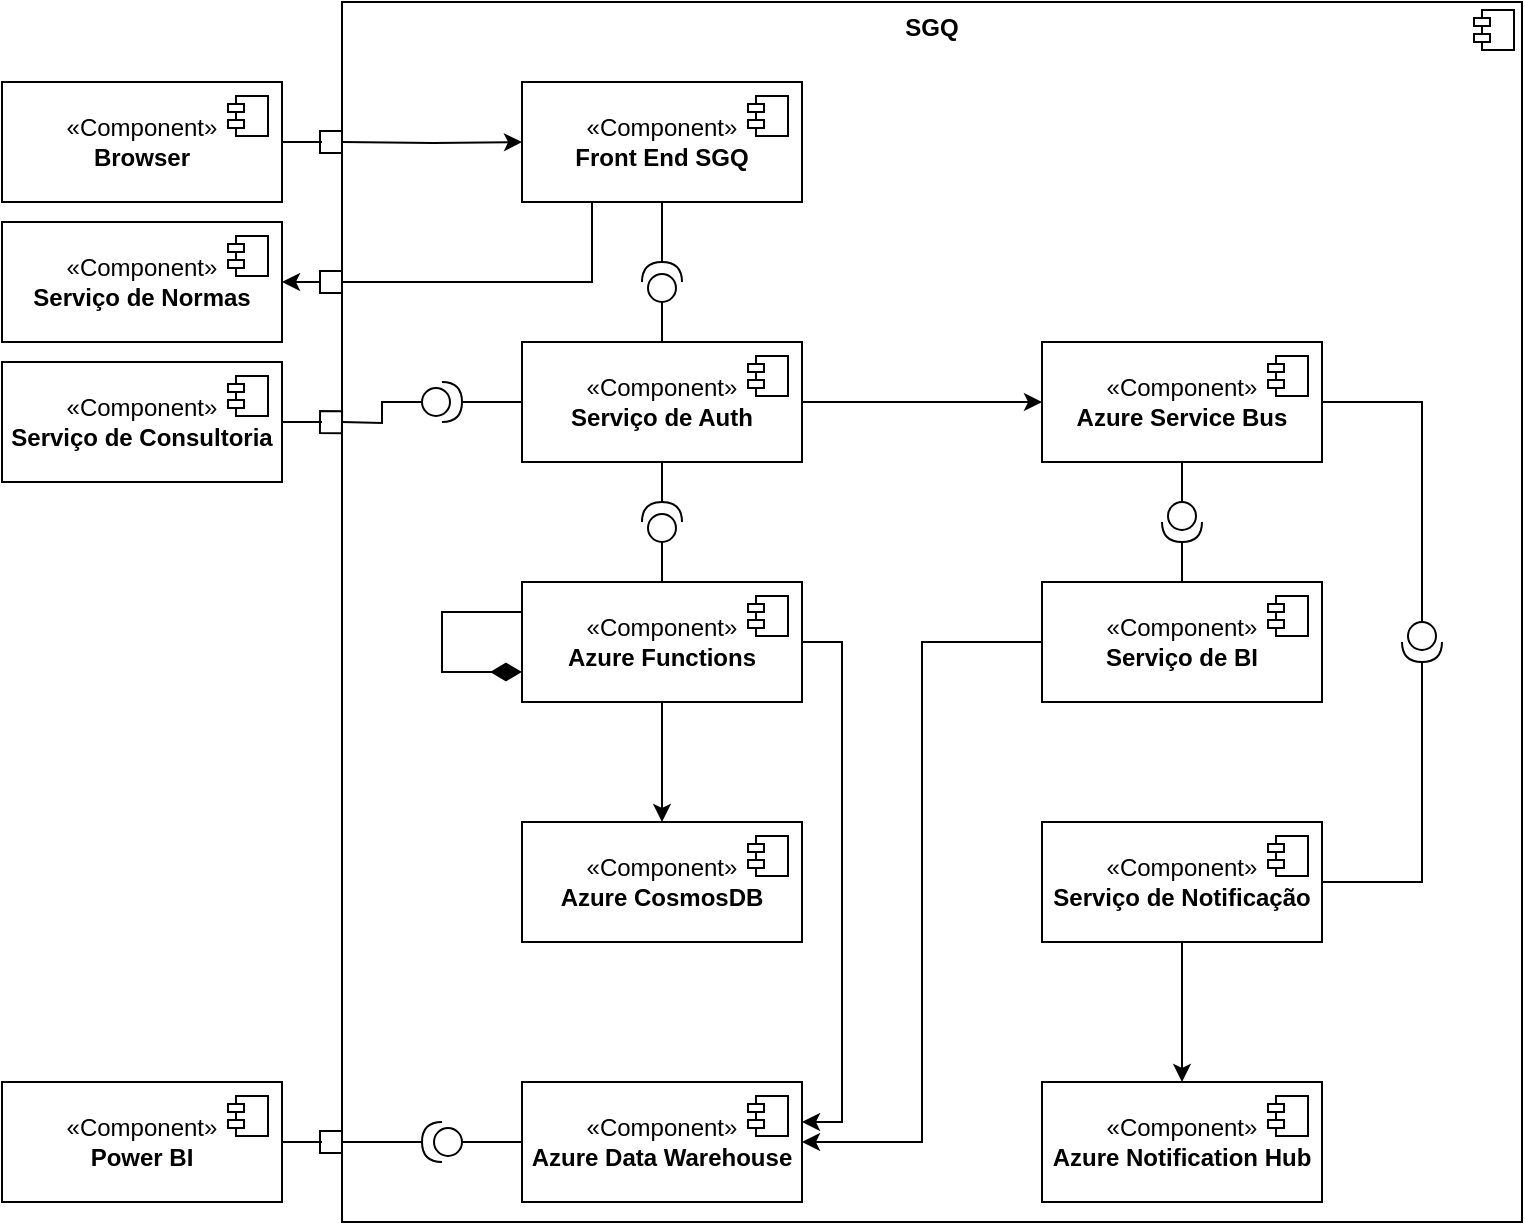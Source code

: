 <mxfile version="21.6.8" type="device">
  <diagram name="Page-1" id="QEnZ50NGrZXmXA_T2Dn9">
    <mxGraphModel dx="792" dy="820" grid="1" gridSize="10" guides="1" tooltips="1" connect="1" arrows="1" fold="1" page="1" pageScale="1" pageWidth="850" pageHeight="1100" math="0" shadow="0">
      <root>
        <mxCell id="0" />
        <mxCell id="1" parent="0" />
        <mxCell id="fjrpFu26XK2dvU8WxlA9-30" value="&lt;p style=&quot;margin:0px;margin-top:6px;text-align:center;&quot;&gt;&lt;b&gt;SGQ&lt;/b&gt;&lt;/p&gt;" style="align=left;overflow=fill;html=1;dropTarget=0;whiteSpace=wrap;" parent="1" vertex="1">
          <mxGeometry x="240" y="90" width="590" height="610" as="geometry" />
        </mxCell>
        <mxCell id="fjrpFu26XK2dvU8WxlA9-31" value="" style="shape=component;jettyWidth=8;jettyHeight=4;" parent="fjrpFu26XK2dvU8WxlA9-30" vertex="1">
          <mxGeometry x="1" width="20" height="20" relative="1" as="geometry">
            <mxPoint x="-24" y="4" as="offset" />
          </mxGeometry>
        </mxCell>
        <mxCell id="fjrpFu26XK2dvU8WxlA9-43" style="edgeStyle=orthogonalEdgeStyle;rounded=0;orthogonalLoop=1;jettySize=auto;html=1;endArrow=box;endFill=0;endSize=9;" parent="1" source="fjrpFu26XK2dvU8WxlA9-1" edge="1">
          <mxGeometry relative="1" as="geometry">
            <mxPoint x="240" y="160" as="targetPoint" />
          </mxGeometry>
        </mxCell>
        <mxCell id="fjrpFu26XK2dvU8WxlA9-1" value="«Component»&lt;br&gt;&lt;b&gt;Browser&lt;/b&gt;" style="html=1;dropTarget=0;whiteSpace=wrap;" parent="1" vertex="1">
          <mxGeometry x="70" y="130" width="140" height="60" as="geometry" />
        </mxCell>
        <mxCell id="fjrpFu26XK2dvU8WxlA9-2" value="" style="shape=module;jettyWidth=8;jettyHeight=4;" parent="fjrpFu26XK2dvU8WxlA9-1" vertex="1">
          <mxGeometry x="1" width="20" height="20" relative="1" as="geometry">
            <mxPoint x="-27" y="7" as="offset" />
          </mxGeometry>
        </mxCell>
        <mxCell id="fjrpFu26XK2dvU8WxlA9-44" style="edgeStyle=orthogonalEdgeStyle;rounded=0;orthogonalLoop=1;jettySize=auto;html=1;" parent="1" target="fjrpFu26XK2dvU8WxlA9-3" edge="1">
          <mxGeometry relative="1" as="geometry">
            <mxPoint x="240" y="160" as="sourcePoint" />
          </mxGeometry>
        </mxCell>
        <mxCell id="fjrpFu26XK2dvU8WxlA9-45" style="edgeStyle=orthogonalEdgeStyle;rounded=0;orthogonalLoop=1;jettySize=auto;html=1;entryX=1;entryY=0.5;entryDx=0;entryDy=0;entryPerimeter=0;endArrow=none;endFill=0;" parent="1" source="fjrpFu26XK2dvU8WxlA9-3" target="fjrpFu26XK2dvU8WxlA9-26" edge="1">
          <mxGeometry relative="1" as="geometry" />
        </mxCell>
        <mxCell id="qVkK7XoUrb5bBPa8y1AA-3" style="edgeStyle=orthogonalEdgeStyle;rounded=0;orthogonalLoop=1;jettySize=auto;html=1;exitX=0.25;exitY=1;exitDx=0;exitDy=0;entryX=0.25;entryY=1;entryDx=0;entryDy=0;endArrow=none;endFill=0;" parent="1" edge="1" source="fjrpFu26XK2dvU8WxlA9-3">
          <mxGeometry relative="1" as="geometry">
            <mxPoint x="365" y="200" as="sourcePoint" />
            <mxPoint x="240" y="230" as="targetPoint" />
            <Array as="points">
              <mxPoint x="365" y="230" />
            </Array>
          </mxGeometry>
        </mxCell>
        <mxCell id="fjrpFu26XK2dvU8WxlA9-3" value="«Component»&lt;br&gt;&lt;b&gt;Front End SGQ&lt;/b&gt;" style="html=1;dropTarget=0;whiteSpace=wrap;" parent="1" vertex="1">
          <mxGeometry x="330" y="130" width="140" height="60" as="geometry" />
        </mxCell>
        <mxCell id="fjrpFu26XK2dvU8WxlA9-4" value="" style="shape=module;jettyWidth=8;jettyHeight=4;" parent="fjrpFu26XK2dvU8WxlA9-3" vertex="1">
          <mxGeometry x="1" width="20" height="20" relative="1" as="geometry">
            <mxPoint x="-27" y="7" as="offset" />
          </mxGeometry>
        </mxCell>
        <mxCell id="fjrpFu26XK2dvU8WxlA9-39" style="edgeStyle=orthogonalEdgeStyle;rounded=0;orthogonalLoop=1;jettySize=auto;html=1;endArrow=box;endFill=0;endSize=9;entryX=0;entryY=0.328;entryDx=0;entryDy=0;entryPerimeter=0;startArrow=classic;startFill=1;" parent="1" edge="1">
          <mxGeometry relative="1" as="geometry">
            <mxPoint x="240" y="230.08" as="targetPoint" />
            <mxPoint x="210" y="230" as="sourcePoint" />
          </mxGeometry>
        </mxCell>
        <mxCell id="fjrpFu26XK2dvU8WxlA9-5" value="«Component»&lt;br&gt;&lt;b&gt;Serviço de Normas&lt;/b&gt;" style="html=1;dropTarget=0;whiteSpace=wrap;" parent="1" vertex="1">
          <mxGeometry x="70" y="200" width="140" height="60" as="geometry" />
        </mxCell>
        <mxCell id="fjrpFu26XK2dvU8WxlA9-6" value="" style="shape=module;jettyWidth=8;jettyHeight=4;" parent="fjrpFu26XK2dvU8WxlA9-5" vertex="1">
          <mxGeometry x="1" width="20" height="20" relative="1" as="geometry">
            <mxPoint x="-27" y="7" as="offset" />
          </mxGeometry>
        </mxCell>
        <mxCell id="fjrpFu26XK2dvU8WxlA9-47" style="edgeStyle=orthogonalEdgeStyle;rounded=0;orthogonalLoop=1;jettySize=auto;html=1;" parent="1" source="fjrpFu26XK2dvU8WxlA9-7" target="fjrpFu26XK2dvU8WxlA9-11" edge="1">
          <mxGeometry relative="1" as="geometry" />
        </mxCell>
        <mxCell id="fjrpFu26XK2dvU8WxlA9-7" value="«Component»&lt;br&gt;&lt;b&gt;Serviço de Auth&lt;/b&gt;" style="html=1;dropTarget=0;whiteSpace=wrap;" parent="1" vertex="1">
          <mxGeometry x="330" y="260" width="140" height="60" as="geometry" />
        </mxCell>
        <mxCell id="fjrpFu26XK2dvU8WxlA9-8" value="" style="shape=module;jettyWidth=8;jettyHeight=4;" parent="fjrpFu26XK2dvU8WxlA9-7" vertex="1">
          <mxGeometry x="1" width="20" height="20" relative="1" as="geometry">
            <mxPoint x="-27" y="7" as="offset" />
          </mxGeometry>
        </mxCell>
        <mxCell id="fjrpFu26XK2dvU8WxlA9-9" value="«Component»&lt;br&gt;&lt;b&gt;Azure CosmosDB&lt;/b&gt;" style="html=1;dropTarget=0;whiteSpace=wrap;" parent="1" vertex="1">
          <mxGeometry x="330" y="500" width="140" height="60" as="geometry" />
        </mxCell>
        <mxCell id="fjrpFu26XK2dvU8WxlA9-10" value="" style="shape=module;jettyWidth=8;jettyHeight=4;" parent="fjrpFu26XK2dvU8WxlA9-9" vertex="1">
          <mxGeometry x="1" width="20" height="20" relative="1" as="geometry">
            <mxPoint x="-27" y="7" as="offset" />
          </mxGeometry>
        </mxCell>
        <mxCell id="fjrpFu26XK2dvU8WxlA9-54" style="edgeStyle=orthogonalEdgeStyle;rounded=0;orthogonalLoop=1;jettySize=auto;html=1;entryX=0;entryY=0.5;entryDx=0;entryDy=0;entryPerimeter=0;endArrow=none;endFill=0;" parent="1" source="fjrpFu26XK2dvU8WxlA9-11" target="fjrpFu26XK2dvU8WxlA9-53" edge="1">
          <mxGeometry relative="1" as="geometry" />
        </mxCell>
        <mxCell id="fjrpFu26XK2dvU8WxlA9-11" value="«Component»&lt;br&gt;&lt;b&gt;Azure Service Bus&lt;/b&gt;" style="html=1;dropTarget=0;whiteSpace=wrap;" parent="1" vertex="1">
          <mxGeometry x="590" y="260" width="140" height="60" as="geometry" />
        </mxCell>
        <mxCell id="fjrpFu26XK2dvU8WxlA9-12" value="" style="shape=module;jettyWidth=8;jettyHeight=4;" parent="fjrpFu26XK2dvU8WxlA9-11" vertex="1">
          <mxGeometry x="1" width="20" height="20" relative="1" as="geometry">
            <mxPoint x="-27" y="7" as="offset" />
          </mxGeometry>
        </mxCell>
        <mxCell id="fjrpFu26XK2dvU8WxlA9-49" style="edgeStyle=orthogonalEdgeStyle;rounded=0;orthogonalLoop=1;jettySize=auto;html=1;entryX=1;entryY=0.5;entryDx=0;entryDy=0;" parent="1" source="fjrpFu26XK2dvU8WxlA9-13" target="fjrpFu26XK2dvU8WxlA9-21" edge="1">
          <mxGeometry relative="1" as="geometry" />
        </mxCell>
        <mxCell id="fjrpFu26XK2dvU8WxlA9-13" value="«Component»&lt;br&gt;&lt;b&gt;Serviço de BI&lt;/b&gt;" style="html=1;dropTarget=0;whiteSpace=wrap;" parent="1" vertex="1">
          <mxGeometry x="590" y="380" width="140" height="60" as="geometry" />
        </mxCell>
        <mxCell id="fjrpFu26XK2dvU8WxlA9-14" value="" style="shape=module;jettyWidth=8;jettyHeight=4;" parent="fjrpFu26XK2dvU8WxlA9-13" vertex="1">
          <mxGeometry x="1" width="20" height="20" relative="1" as="geometry">
            <mxPoint x="-27" y="7" as="offset" />
          </mxGeometry>
        </mxCell>
        <mxCell id="fjrpFu26XK2dvU8WxlA9-65" style="edgeStyle=orthogonalEdgeStyle;rounded=0;orthogonalLoop=1;jettySize=auto;html=1;" parent="1" source="fjrpFu26XK2dvU8WxlA9-15" target="fjrpFu26XK2dvU8WxlA9-9" edge="1">
          <mxGeometry relative="1" as="geometry" />
        </mxCell>
        <mxCell id="fjrpFu26XK2dvU8WxlA9-15" value="«Component»&lt;br&gt;&lt;b&gt;Azure Functions&lt;/b&gt;" style="html=1;dropTarget=0;whiteSpace=wrap;" parent="1" vertex="1">
          <mxGeometry x="330" y="380" width="140" height="60" as="geometry" />
        </mxCell>
        <mxCell id="fjrpFu26XK2dvU8WxlA9-16" value="" style="shape=module;jettyWidth=8;jettyHeight=4;" parent="fjrpFu26XK2dvU8WxlA9-15" vertex="1">
          <mxGeometry x="1" width="20" height="20" relative="1" as="geometry">
            <mxPoint x="-27" y="7" as="offset" />
          </mxGeometry>
        </mxCell>
        <mxCell id="fjrpFu26XK2dvU8WxlA9-48" style="edgeStyle=orthogonalEdgeStyle;rounded=0;orthogonalLoop=1;jettySize=auto;html=1;" parent="1" source="fjrpFu26XK2dvU8WxlA9-17" target="fjrpFu26XK2dvU8WxlA9-19" edge="1">
          <mxGeometry relative="1" as="geometry" />
        </mxCell>
        <mxCell id="fjrpFu26XK2dvU8WxlA9-17" value="«Component»&lt;br&gt;&lt;b&gt;Serviço de Notificação&lt;/b&gt;" style="html=1;dropTarget=0;whiteSpace=wrap;" parent="1" vertex="1">
          <mxGeometry x="590" y="500" width="140" height="60" as="geometry" />
        </mxCell>
        <mxCell id="fjrpFu26XK2dvU8WxlA9-18" value="" style="shape=module;jettyWidth=8;jettyHeight=4;" parent="fjrpFu26XK2dvU8WxlA9-17" vertex="1">
          <mxGeometry x="1" width="20" height="20" relative="1" as="geometry">
            <mxPoint x="-27" y="7" as="offset" />
          </mxGeometry>
        </mxCell>
        <mxCell id="fjrpFu26XK2dvU8WxlA9-19" value="«Component»&lt;br&gt;&lt;b&gt;Azure Notification Hub&lt;/b&gt;" style="html=1;dropTarget=0;whiteSpace=wrap;" parent="1" vertex="1">
          <mxGeometry x="590" y="630" width="140" height="60" as="geometry" />
        </mxCell>
        <mxCell id="fjrpFu26XK2dvU8WxlA9-20" value="" style="shape=module;jettyWidth=8;jettyHeight=4;" parent="fjrpFu26XK2dvU8WxlA9-19" vertex="1">
          <mxGeometry x="1" width="20" height="20" relative="1" as="geometry">
            <mxPoint x="-27" y="7" as="offset" />
          </mxGeometry>
        </mxCell>
        <mxCell id="fjrpFu26XK2dvU8WxlA9-35" style="edgeStyle=orthogonalEdgeStyle;rounded=0;orthogonalLoop=1;jettySize=auto;html=1;entryX=0;entryY=0.5;entryDx=0;entryDy=0;entryPerimeter=0;endArrow=none;endFill=0;" parent="1" source="fjrpFu26XK2dvU8WxlA9-21" target="fjrpFu26XK2dvU8WxlA9-25" edge="1">
          <mxGeometry relative="1" as="geometry" />
        </mxCell>
        <mxCell id="fjrpFu26XK2dvU8WxlA9-21" value="«Component»&lt;br&gt;&lt;b&gt;Azure Data Warehouse&lt;/b&gt;" style="html=1;dropTarget=0;whiteSpace=wrap;" parent="1" vertex="1">
          <mxGeometry x="330" y="630" width="140" height="60" as="geometry" />
        </mxCell>
        <mxCell id="fjrpFu26XK2dvU8WxlA9-22" value="" style="shape=module;jettyWidth=8;jettyHeight=4;" parent="fjrpFu26XK2dvU8WxlA9-21" vertex="1">
          <mxGeometry x="1" width="20" height="20" relative="1" as="geometry">
            <mxPoint x="-27" y="7" as="offset" />
          </mxGeometry>
        </mxCell>
        <mxCell id="fjrpFu26XK2dvU8WxlA9-34" style="edgeStyle=orthogonalEdgeStyle;rounded=0;orthogonalLoop=1;jettySize=auto;html=1;endArrow=box;endFill=0;endSize=9;" parent="1" source="fjrpFu26XK2dvU8WxlA9-23" edge="1">
          <mxGeometry relative="1" as="geometry">
            <mxPoint x="240" y="660" as="targetPoint" />
          </mxGeometry>
        </mxCell>
        <mxCell id="fjrpFu26XK2dvU8WxlA9-23" value="«Component»&lt;br&gt;&lt;b&gt;Power BI&lt;/b&gt;" style="html=1;dropTarget=0;whiteSpace=wrap;" parent="1" vertex="1">
          <mxGeometry x="70" y="630" width="140" height="60" as="geometry" />
        </mxCell>
        <mxCell id="fjrpFu26XK2dvU8WxlA9-24" value="" style="shape=module;jettyWidth=8;jettyHeight=4;" parent="fjrpFu26XK2dvU8WxlA9-23" vertex="1">
          <mxGeometry x="1" width="20" height="20" relative="1" as="geometry">
            <mxPoint x="-27" y="7" as="offset" />
          </mxGeometry>
        </mxCell>
        <mxCell id="fjrpFu26XK2dvU8WxlA9-36" style="edgeStyle=orthogonalEdgeStyle;rounded=0;orthogonalLoop=1;jettySize=auto;html=1;exitX=1;exitY=0.5;exitDx=0;exitDy=0;exitPerimeter=0;endArrow=none;endFill=0;" parent="1" source="fjrpFu26XK2dvU8WxlA9-25" edge="1">
          <mxGeometry relative="1" as="geometry">
            <mxPoint x="240" y="660" as="targetPoint" />
          </mxGeometry>
        </mxCell>
        <mxCell id="fjrpFu26XK2dvU8WxlA9-25" value="" style="shape=providedRequiredInterface;html=1;verticalLabelPosition=bottom;sketch=0;rotation=-180;" parent="1" vertex="1">
          <mxGeometry x="280" y="650" width="20" height="20" as="geometry" />
        </mxCell>
        <mxCell id="fjrpFu26XK2dvU8WxlA9-46" style="edgeStyle=orthogonalEdgeStyle;rounded=0;orthogonalLoop=1;jettySize=auto;html=1;endArrow=none;endFill=0;" parent="1" source="fjrpFu26XK2dvU8WxlA9-26" target="fjrpFu26XK2dvU8WxlA9-7" edge="1">
          <mxGeometry relative="1" as="geometry" />
        </mxCell>
        <mxCell id="fjrpFu26XK2dvU8WxlA9-26" value="" style="shape=providedRequiredInterface;html=1;verticalLabelPosition=bottom;sketch=0;rotation=-90;" parent="1" vertex="1">
          <mxGeometry x="390" y="220" width="20" height="20" as="geometry" />
        </mxCell>
        <mxCell id="fjrpFu26XK2dvU8WxlA9-27" style="edgeStyle=orthogonalEdgeStyle;rounded=0;orthogonalLoop=1;jettySize=auto;html=1;exitX=0;exitY=0.25;exitDx=0;exitDy=0;entryX=0;entryY=0.75;entryDx=0;entryDy=0;endArrow=diamondThin;endFill=1;endSize=13;" parent="1" source="fjrpFu26XK2dvU8WxlA9-15" target="fjrpFu26XK2dvU8WxlA9-15" edge="1">
          <mxGeometry relative="1" as="geometry">
            <Array as="points">
              <mxPoint x="290" y="395" />
              <mxPoint x="290" y="425" />
            </Array>
          </mxGeometry>
        </mxCell>
        <mxCell id="fjrpFu26XK2dvU8WxlA9-51" style="edgeStyle=orthogonalEdgeStyle;rounded=0;orthogonalLoop=1;jettySize=auto;html=1;endArrow=none;endFill=0;" parent="1" source="fjrpFu26XK2dvU8WxlA9-50" target="fjrpFu26XK2dvU8WxlA9-11" edge="1">
          <mxGeometry relative="1" as="geometry" />
        </mxCell>
        <mxCell id="fjrpFu26XK2dvU8WxlA9-52" style="edgeStyle=orthogonalEdgeStyle;rounded=0;orthogonalLoop=1;jettySize=auto;html=1;endArrow=none;endFill=0;" parent="1" source="fjrpFu26XK2dvU8WxlA9-50" target="fjrpFu26XK2dvU8WxlA9-13" edge="1">
          <mxGeometry relative="1" as="geometry" />
        </mxCell>
        <mxCell id="fjrpFu26XK2dvU8WxlA9-50" value="" style="shape=providedRequiredInterface;html=1;verticalLabelPosition=bottom;sketch=0;rotation=-90;direction=west;" parent="1" vertex="1">
          <mxGeometry x="650" y="340" width="20" height="20" as="geometry" />
        </mxCell>
        <mxCell id="fjrpFu26XK2dvU8WxlA9-55" style="edgeStyle=orthogonalEdgeStyle;rounded=0;orthogonalLoop=1;jettySize=auto;html=1;entryX=1;entryY=0.5;entryDx=0;entryDy=0;endArrow=none;endFill=0;" parent="1" source="fjrpFu26XK2dvU8WxlA9-53" target="fjrpFu26XK2dvU8WxlA9-17" edge="1">
          <mxGeometry relative="1" as="geometry">
            <Array as="points">
              <mxPoint x="780" y="530" />
            </Array>
          </mxGeometry>
        </mxCell>
        <mxCell id="fjrpFu26XK2dvU8WxlA9-53" value="" style="shape=providedRequiredInterface;html=1;verticalLabelPosition=bottom;sketch=0;rotation=-90;direction=west;" parent="1" vertex="1">
          <mxGeometry x="770" y="400" width="20" height="20" as="geometry" />
        </mxCell>
        <mxCell id="fjrpFu26XK2dvU8WxlA9-58" style="edgeStyle=orthogonalEdgeStyle;rounded=0;orthogonalLoop=1;jettySize=auto;html=1;entryX=0;entryY=0.5;entryDx=0;entryDy=0;endArrow=none;endFill=0;" parent="1" source="fjrpFu26XK2dvU8WxlA9-57" target="fjrpFu26XK2dvU8WxlA9-7" edge="1">
          <mxGeometry relative="1" as="geometry" />
        </mxCell>
        <mxCell id="fjrpFu26XK2dvU8WxlA9-61" style="edgeStyle=orthogonalEdgeStyle;rounded=0;orthogonalLoop=1;jettySize=auto;html=1;endArrow=none;endFill=0;" parent="1" source="fjrpFu26XK2dvU8WxlA9-57" edge="1">
          <mxGeometry relative="1" as="geometry">
            <mxPoint x="240" y="300" as="targetPoint" />
          </mxGeometry>
        </mxCell>
        <mxCell id="fjrpFu26XK2dvU8WxlA9-57" value="" style="shape=providedRequiredInterface;html=1;verticalLabelPosition=bottom;sketch=0;rotation=-180;direction=west;" parent="1" vertex="1">
          <mxGeometry x="280" y="280" width="20" height="20" as="geometry" />
        </mxCell>
        <mxCell id="fjrpFu26XK2dvU8WxlA9-63" style="edgeStyle=orthogonalEdgeStyle;rounded=0;orthogonalLoop=1;jettySize=auto;html=1;exitX=1;exitY=0.5;exitDx=0;exitDy=0;exitPerimeter=0;entryX=0.5;entryY=1;entryDx=0;entryDy=0;endArrow=none;endFill=0;" parent="1" source="fjrpFu26XK2dvU8WxlA9-62" target="fjrpFu26XK2dvU8WxlA9-7" edge="1">
          <mxGeometry relative="1" as="geometry" />
        </mxCell>
        <mxCell id="fjrpFu26XK2dvU8WxlA9-64" value="" style="edgeStyle=orthogonalEdgeStyle;rounded=0;orthogonalLoop=1;jettySize=auto;html=1;endArrow=none;endFill=0;" parent="1" source="fjrpFu26XK2dvU8WxlA9-62" target="fjrpFu26XK2dvU8WxlA9-15" edge="1">
          <mxGeometry relative="1" as="geometry" />
        </mxCell>
        <mxCell id="fjrpFu26XK2dvU8WxlA9-62" value="" style="shape=providedRequiredInterface;html=1;verticalLabelPosition=bottom;sketch=0;rotation=-90;" parent="1" vertex="1">
          <mxGeometry x="390" y="340" width="20" height="20" as="geometry" />
        </mxCell>
        <mxCell id="qVkK7XoUrb5bBPa8y1AA-4" style="edgeStyle=orthogonalEdgeStyle;rounded=0;orthogonalLoop=1;jettySize=auto;html=1;endArrow=box;endFill=0;endSize=9;entryX=0;entryY=0.328;entryDx=0;entryDy=0;entryPerimeter=0;" parent="1" source="qVkK7XoUrb5bBPa8y1AA-5" edge="1">
          <mxGeometry relative="1" as="geometry">
            <mxPoint x="240" y="300.08" as="targetPoint" />
          </mxGeometry>
        </mxCell>
        <mxCell id="qVkK7XoUrb5bBPa8y1AA-5" value="«Component»&lt;br&gt;&lt;b&gt;Serviço de Consultoria&lt;/b&gt;" style="html=1;dropTarget=0;whiteSpace=wrap;" parent="1" vertex="1">
          <mxGeometry x="70" y="270" width="140" height="60" as="geometry" />
        </mxCell>
        <mxCell id="qVkK7XoUrb5bBPa8y1AA-6" value="" style="shape=module;jettyWidth=8;jettyHeight=4;" parent="qVkK7XoUrb5bBPa8y1AA-5" vertex="1">
          <mxGeometry x="1" width="20" height="20" relative="1" as="geometry">
            <mxPoint x="-27" y="7" as="offset" />
          </mxGeometry>
        </mxCell>
        <mxCell id="qVkK7XoUrb5bBPa8y1AA-7" style="edgeStyle=orthogonalEdgeStyle;rounded=0;orthogonalLoop=1;jettySize=auto;html=1;entryX=1;entryY=0.5;entryDx=0;entryDy=0;exitX=1;exitY=0.5;exitDx=0;exitDy=0;" parent="1" edge="1" source="fjrpFu26XK2dvU8WxlA9-15">
          <mxGeometry relative="1" as="geometry">
            <Array as="points">
              <mxPoint x="490" y="410" />
              <mxPoint x="490" y="650" />
            </Array>
            <mxPoint x="470" y="650" as="targetPoint" />
          </mxGeometry>
        </mxCell>
      </root>
    </mxGraphModel>
  </diagram>
</mxfile>
